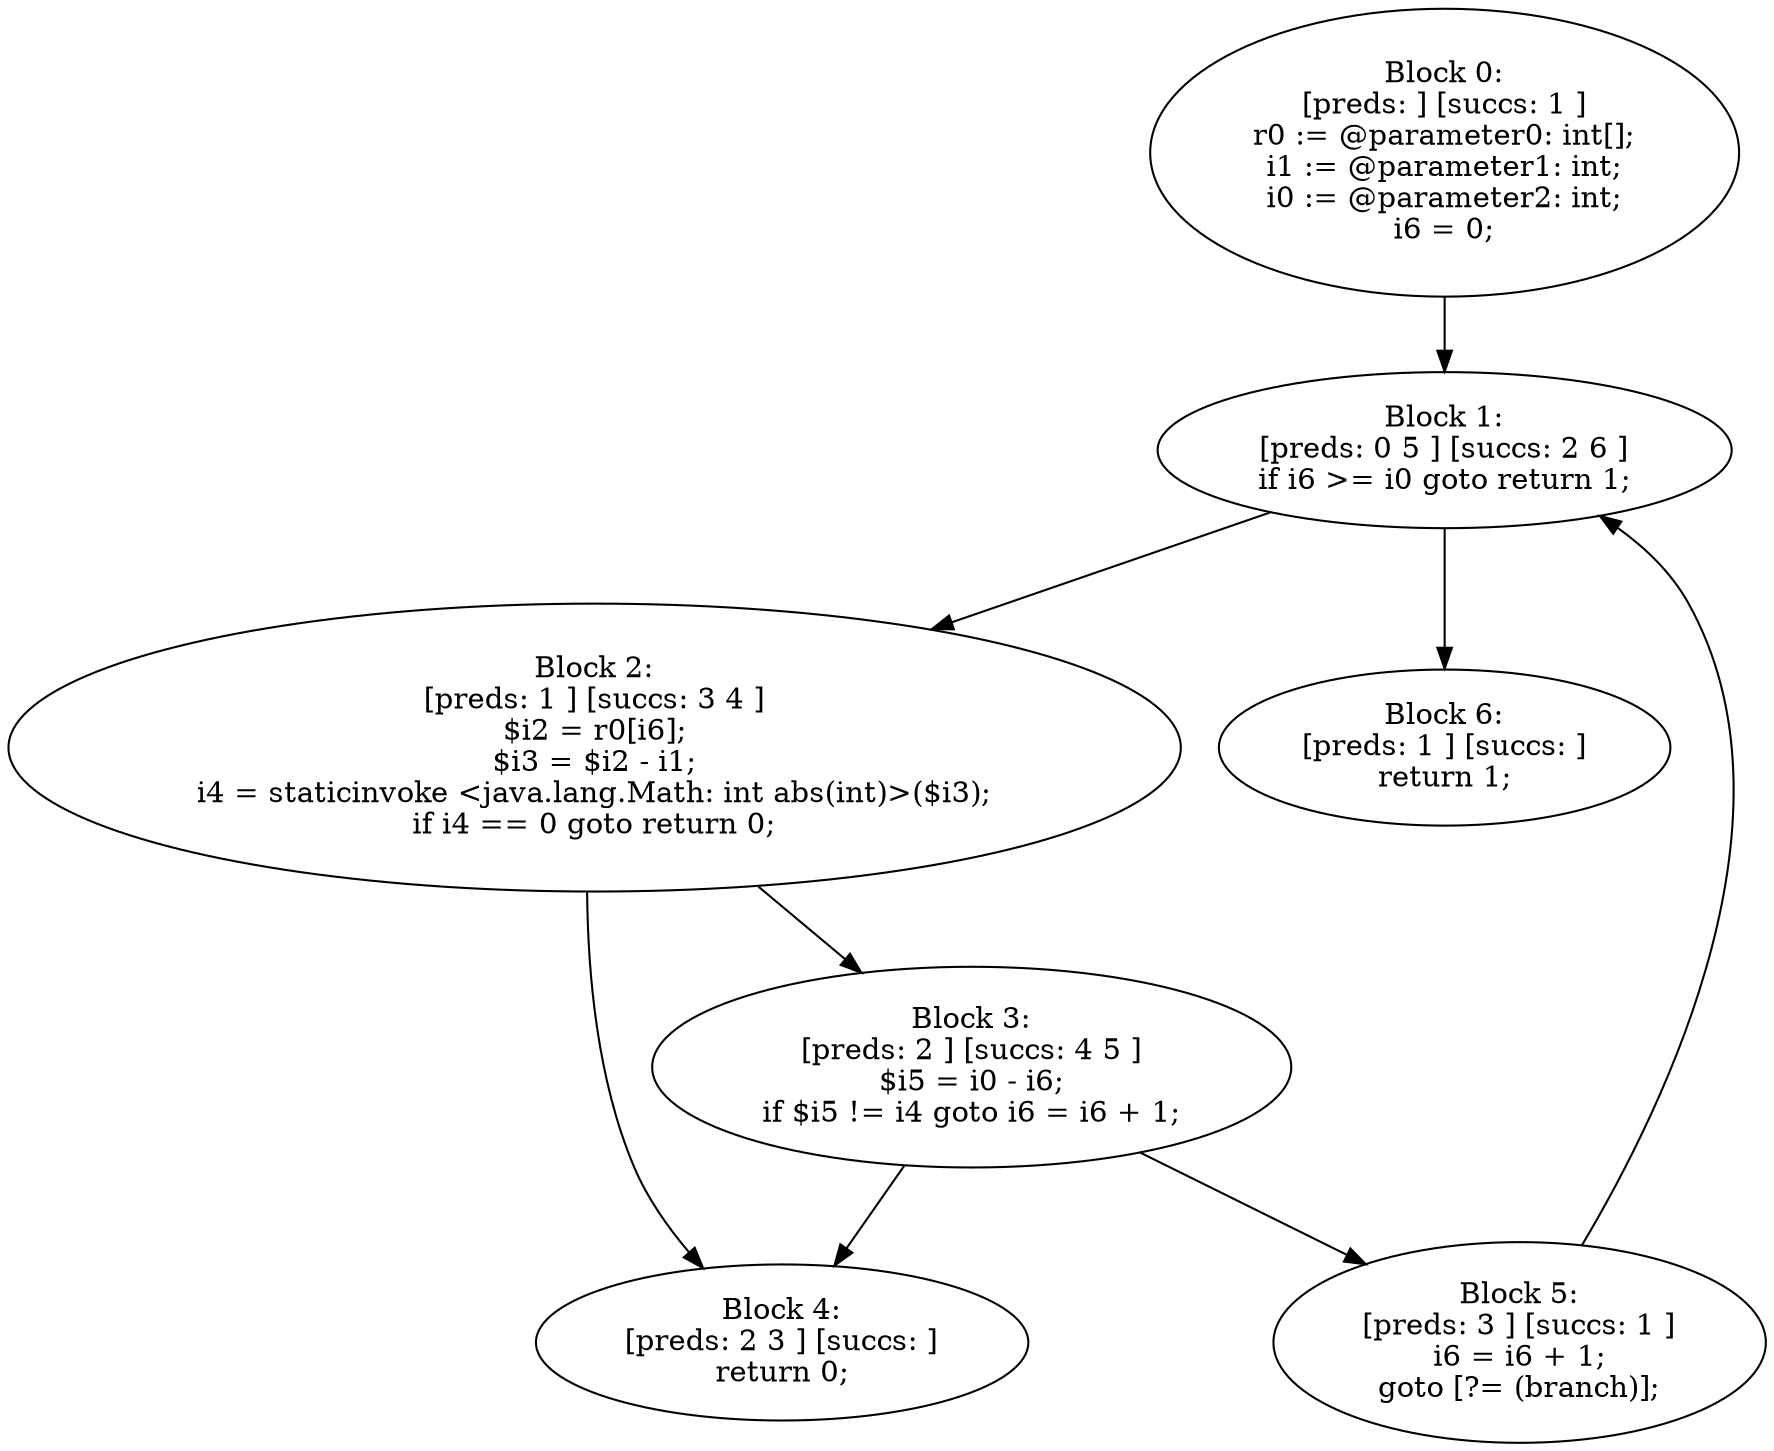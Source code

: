 digraph "unitGraph" {
    "Block 0:
[preds: ] [succs: 1 ]
r0 := @parameter0: int[];
i1 := @parameter1: int;
i0 := @parameter2: int;
i6 = 0;
"
    "Block 1:
[preds: 0 5 ] [succs: 2 6 ]
if i6 >= i0 goto return 1;
"
    "Block 2:
[preds: 1 ] [succs: 3 4 ]
$i2 = r0[i6];
$i3 = $i2 - i1;
i4 = staticinvoke <java.lang.Math: int abs(int)>($i3);
if i4 == 0 goto return 0;
"
    "Block 3:
[preds: 2 ] [succs: 4 5 ]
$i5 = i0 - i6;
if $i5 != i4 goto i6 = i6 + 1;
"
    "Block 4:
[preds: 2 3 ] [succs: ]
return 0;
"
    "Block 5:
[preds: 3 ] [succs: 1 ]
i6 = i6 + 1;
goto [?= (branch)];
"
    "Block 6:
[preds: 1 ] [succs: ]
return 1;
"
    "Block 0:
[preds: ] [succs: 1 ]
r0 := @parameter0: int[];
i1 := @parameter1: int;
i0 := @parameter2: int;
i6 = 0;
"->"Block 1:
[preds: 0 5 ] [succs: 2 6 ]
if i6 >= i0 goto return 1;
";
    "Block 1:
[preds: 0 5 ] [succs: 2 6 ]
if i6 >= i0 goto return 1;
"->"Block 2:
[preds: 1 ] [succs: 3 4 ]
$i2 = r0[i6];
$i3 = $i2 - i1;
i4 = staticinvoke <java.lang.Math: int abs(int)>($i3);
if i4 == 0 goto return 0;
";
    "Block 1:
[preds: 0 5 ] [succs: 2 6 ]
if i6 >= i0 goto return 1;
"->"Block 6:
[preds: 1 ] [succs: ]
return 1;
";
    "Block 2:
[preds: 1 ] [succs: 3 4 ]
$i2 = r0[i6];
$i3 = $i2 - i1;
i4 = staticinvoke <java.lang.Math: int abs(int)>($i3);
if i4 == 0 goto return 0;
"->"Block 3:
[preds: 2 ] [succs: 4 5 ]
$i5 = i0 - i6;
if $i5 != i4 goto i6 = i6 + 1;
";
    "Block 2:
[preds: 1 ] [succs: 3 4 ]
$i2 = r0[i6];
$i3 = $i2 - i1;
i4 = staticinvoke <java.lang.Math: int abs(int)>($i3);
if i4 == 0 goto return 0;
"->"Block 4:
[preds: 2 3 ] [succs: ]
return 0;
";
    "Block 3:
[preds: 2 ] [succs: 4 5 ]
$i5 = i0 - i6;
if $i5 != i4 goto i6 = i6 + 1;
"->"Block 4:
[preds: 2 3 ] [succs: ]
return 0;
";
    "Block 3:
[preds: 2 ] [succs: 4 5 ]
$i5 = i0 - i6;
if $i5 != i4 goto i6 = i6 + 1;
"->"Block 5:
[preds: 3 ] [succs: 1 ]
i6 = i6 + 1;
goto [?= (branch)];
";
    "Block 5:
[preds: 3 ] [succs: 1 ]
i6 = i6 + 1;
goto [?= (branch)];
"->"Block 1:
[preds: 0 5 ] [succs: 2 6 ]
if i6 >= i0 goto return 1;
";
}
